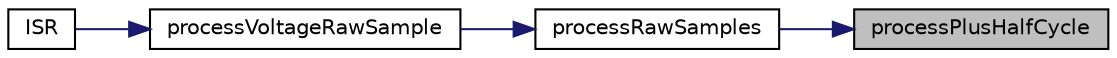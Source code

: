 digraph "processPlusHalfCycle"
{
 // LATEX_PDF_SIZE
  bgcolor="transparent";
  edge [fontname="Helvetica",fontsize="10",labelfontname="Helvetica",labelfontsize="10"];
  node [fontname="Helvetica",fontsize="10",shape=record];
  rankdir="RL";
  Node1 [label="processPlusHalfCycle",height=0.2,width=0.4,color="black", fillcolor="grey75", style="filled", fontcolor="black",tooltip="Process the start of a new +ve half cycle, for this phase, just after the zero-crossing point."];
  Node1 -> Node2 [dir="back",color="midnightblue",fontsize="10",style="solid",fontname="Helvetica"];
  Node2 [label="processRawSamples",height=0.2,width=0.4,color="black",URL="$group__TimeCritical.html#ga8cff922940989b7edaa8bd0347f9becc",tooltip="This routine is called by the ISR when a pair of V & I sample becomes available."];
  Node2 -> Node3 [dir="back",color="midnightblue",fontsize="10",style="solid",fontname="Helvetica"];
  Node3 [label="processVoltageRawSample",height=0.2,width=0.4,color="black",URL="$group__TimeCritical.html#ga7b45c0ceb64e191cb1f053c28f02cee6",tooltip="Process the current voltage raw sample for the specific phase."];
  Node3 -> Node4 [dir="back",color="midnightblue",fontsize="10",style="solid",fontname="Helvetica"];
  Node4 [label="ISR",height=0.2,width=0.4,color="black",URL="$Mk2__3phase__RFdatalog__temp_8ino.html#a05c2e5b588ced1cd7312f5b0edc5b295",tooltip="Interrupt Service Routine - Interrupt-Driven Analog Conversion."];
}

